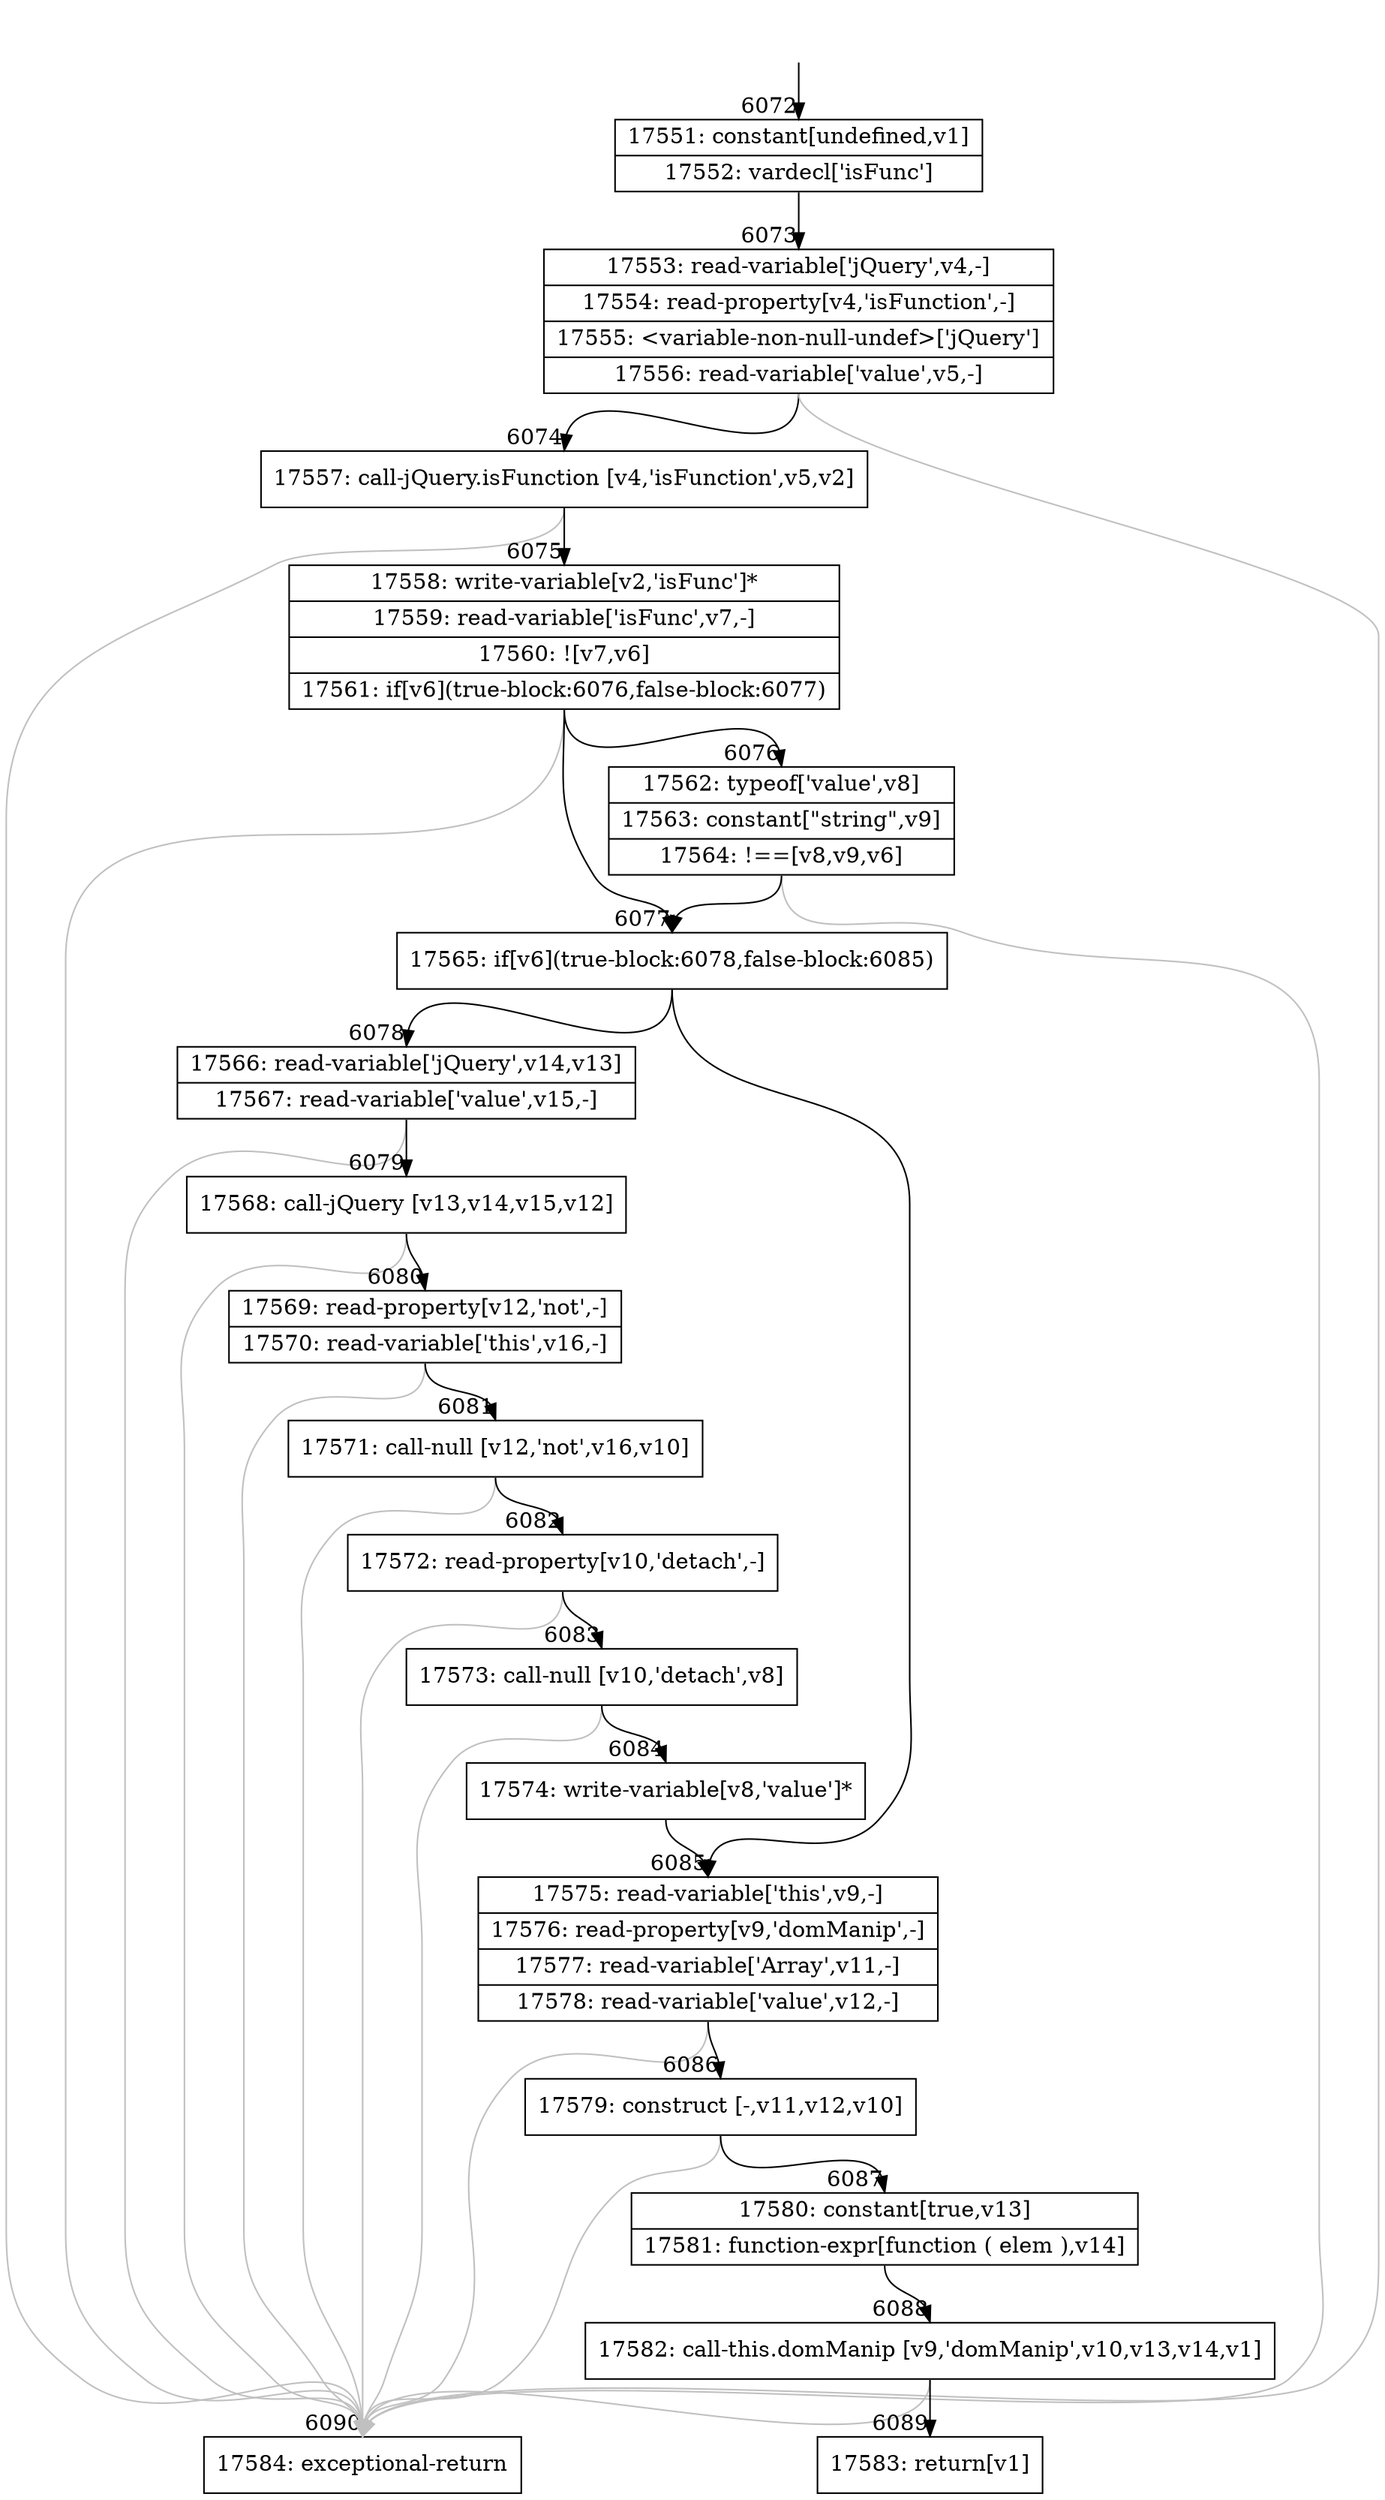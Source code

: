 digraph {
rankdir="TD"
BB_entry399[shape=none,label=""];
BB_entry399 -> BB6072 [tailport=s, headport=n, headlabel="    6072"]
BB6072 [shape=record label="{17551: constant[undefined,v1]|17552: vardecl['isFunc']}" ] 
BB6072 -> BB6073 [tailport=s, headport=n, headlabel="      6073"]
BB6073 [shape=record label="{17553: read-variable['jQuery',v4,-]|17554: read-property[v4,'isFunction',-]|17555: \<variable-non-null-undef\>['jQuery']|17556: read-variable['value',v5,-]}" ] 
BB6073 -> BB6074 [tailport=s, headport=n, headlabel="      6074"]
BB6073 -> BB6090 [tailport=s, headport=n, color=gray, headlabel="      6090"]
BB6074 [shape=record label="{17557: call-jQuery.isFunction [v4,'isFunction',v5,v2]}" ] 
BB6074 -> BB6075 [tailport=s, headport=n, headlabel="      6075"]
BB6074 -> BB6090 [tailport=s, headport=n, color=gray]
BB6075 [shape=record label="{17558: write-variable[v2,'isFunc']*|17559: read-variable['isFunc',v7,-]|17560: ![v7,v6]|17561: if[v6](true-block:6076,false-block:6077)}" ] 
BB6075 -> BB6077 [tailport=s, headport=n, headlabel="      6077"]
BB6075 -> BB6076 [tailport=s, headport=n, headlabel="      6076"]
BB6075 -> BB6090 [tailport=s, headport=n, color=gray]
BB6076 [shape=record label="{17562: typeof['value',v8]|17563: constant[\"string\",v9]|17564: !==[v8,v9,v6]}" ] 
BB6076 -> BB6077 [tailport=s, headport=n]
BB6076 -> BB6090 [tailport=s, headport=n, color=gray]
BB6077 [shape=record label="{17565: if[v6](true-block:6078,false-block:6085)}" ] 
BB6077 -> BB6078 [tailport=s, headport=n, headlabel="      6078"]
BB6077 -> BB6085 [tailport=s, headport=n, headlabel="      6085"]
BB6078 [shape=record label="{17566: read-variable['jQuery',v14,v13]|17567: read-variable['value',v15,-]}" ] 
BB6078 -> BB6079 [tailport=s, headport=n, headlabel="      6079"]
BB6078 -> BB6090 [tailport=s, headport=n, color=gray]
BB6079 [shape=record label="{17568: call-jQuery [v13,v14,v15,v12]}" ] 
BB6079 -> BB6080 [tailport=s, headport=n, headlabel="      6080"]
BB6079 -> BB6090 [tailport=s, headport=n, color=gray]
BB6080 [shape=record label="{17569: read-property[v12,'not',-]|17570: read-variable['this',v16,-]}" ] 
BB6080 -> BB6081 [tailport=s, headport=n, headlabel="      6081"]
BB6080 -> BB6090 [tailport=s, headport=n, color=gray]
BB6081 [shape=record label="{17571: call-null [v12,'not',v16,v10]}" ] 
BB6081 -> BB6082 [tailport=s, headport=n, headlabel="      6082"]
BB6081 -> BB6090 [tailport=s, headport=n, color=gray]
BB6082 [shape=record label="{17572: read-property[v10,'detach',-]}" ] 
BB6082 -> BB6083 [tailport=s, headport=n, headlabel="      6083"]
BB6082 -> BB6090 [tailport=s, headport=n, color=gray]
BB6083 [shape=record label="{17573: call-null [v10,'detach',v8]}" ] 
BB6083 -> BB6084 [tailport=s, headport=n, headlabel="      6084"]
BB6083 -> BB6090 [tailport=s, headport=n, color=gray]
BB6084 [shape=record label="{17574: write-variable[v8,'value']*}" ] 
BB6084 -> BB6085 [tailport=s, headport=n]
BB6085 [shape=record label="{17575: read-variable['this',v9,-]|17576: read-property[v9,'domManip',-]|17577: read-variable['Array',v11,-]|17578: read-variable['value',v12,-]}" ] 
BB6085 -> BB6086 [tailport=s, headport=n, headlabel="      6086"]
BB6085 -> BB6090 [tailport=s, headport=n, color=gray]
BB6086 [shape=record label="{17579: construct [-,v11,v12,v10]}" ] 
BB6086 -> BB6087 [tailport=s, headport=n, headlabel="      6087"]
BB6086 -> BB6090 [tailport=s, headport=n, color=gray]
BB6087 [shape=record label="{17580: constant[true,v13]|17581: function-expr[function ( elem ),v14]}" ] 
BB6087 -> BB6088 [tailport=s, headport=n, headlabel="      6088"]
BB6088 [shape=record label="{17582: call-this.domManip [v9,'domManip',v10,v13,v14,v1]}" ] 
BB6088 -> BB6089 [tailport=s, headport=n, headlabel="      6089"]
BB6088 -> BB6090 [tailport=s, headport=n, color=gray]
BB6089 [shape=record label="{17583: return[v1]}" ] 
BB6090 [shape=record label="{17584: exceptional-return}" ] 
//#$~ 6094
}
